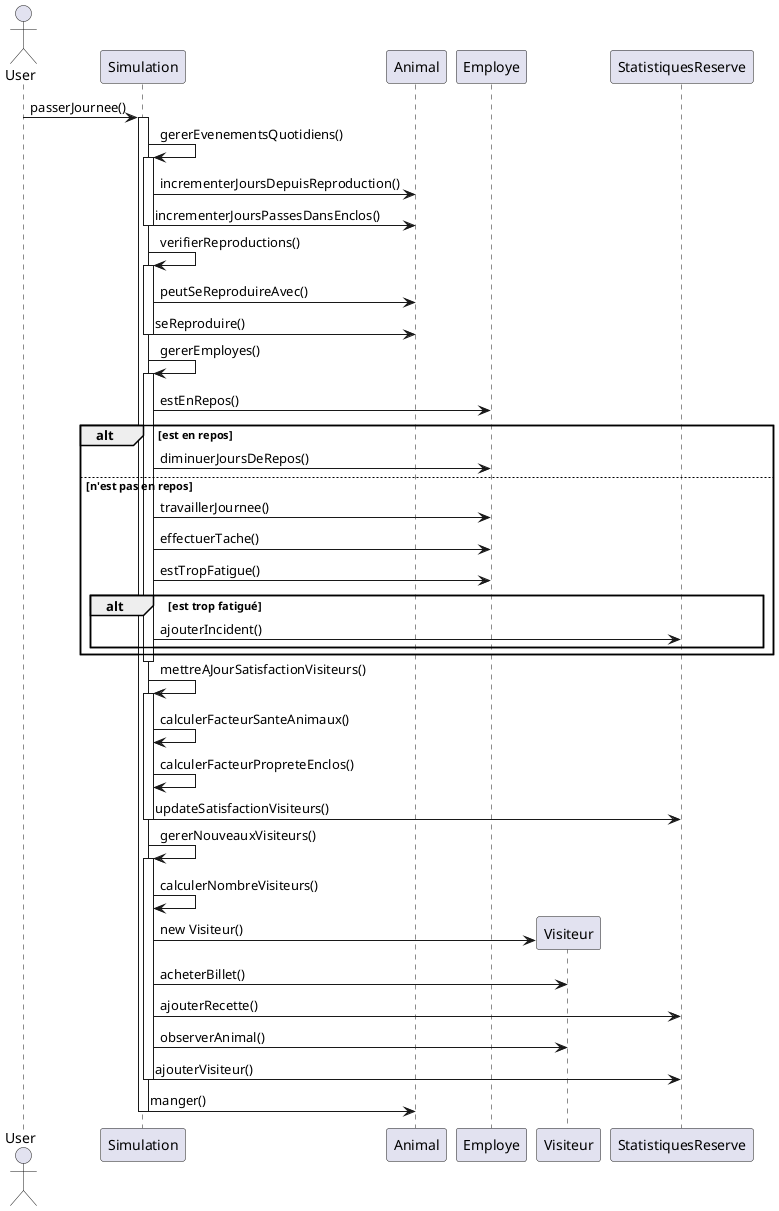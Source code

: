 @startuml
actor User
participant "Simulation" as Sim
participant "Animal" as Animal
participant "Employe" as Emp
participant "Visiteur" as Vis
participant "StatistiquesReserve" as Stats

User -> Sim : passerJournee()
activate Sim

Sim -> Sim : gererEvenementsQuotidiens()
activate Sim
Sim -> Animal : incrementerJoursDepuisReproduction()
Sim -> Animal : incrementerJoursPassesDansEnclos()
deactivate Sim

Sim -> Sim : verifierReproductions()
activate Sim
Sim -> Animal : peutSeReproduireAvec()
Sim -> Animal : seReproduire()
deactivate Sim

Sim -> Sim : gererEmployes()
activate Sim
Sim -> Emp : estEnRepos()
alt est en repos
    Sim -> Emp : diminuerJoursDeRepos()
else n'est pas en repos
    Sim -> Emp : travaillerJournee()
    Sim -> Emp : effectuerTache()
    Sim -> Emp : estTropFatigue()
    alt est trop fatigué
        Sim -> Stats : ajouterIncident()
    end
end
deactivate Sim

Sim -> Sim : mettreAJourSatisfactionVisiteurs()
activate Sim
Sim -> Sim : calculerFacteurSanteAnimaux()
Sim -> Sim : calculerFacteurPropreteEnclos()
Sim -> Stats : updateSatisfactionVisiteurs()
deactivate Sim

Sim -> Sim : gererNouveauxVisiteurs()
activate Sim
Sim -> Sim : calculerNombreVisiteurs()
create Vis
Sim -> Vis : new Visiteur()
Sim -> Vis : acheterBillet()
Sim -> Stats : ajouterRecette()
Sim -> Vis : observerAnimal()
Sim -> Stats : ajouterVisiteur()
deactivate Sim

Sim -> Animal : manger()

deactivate Sim

@enduml 